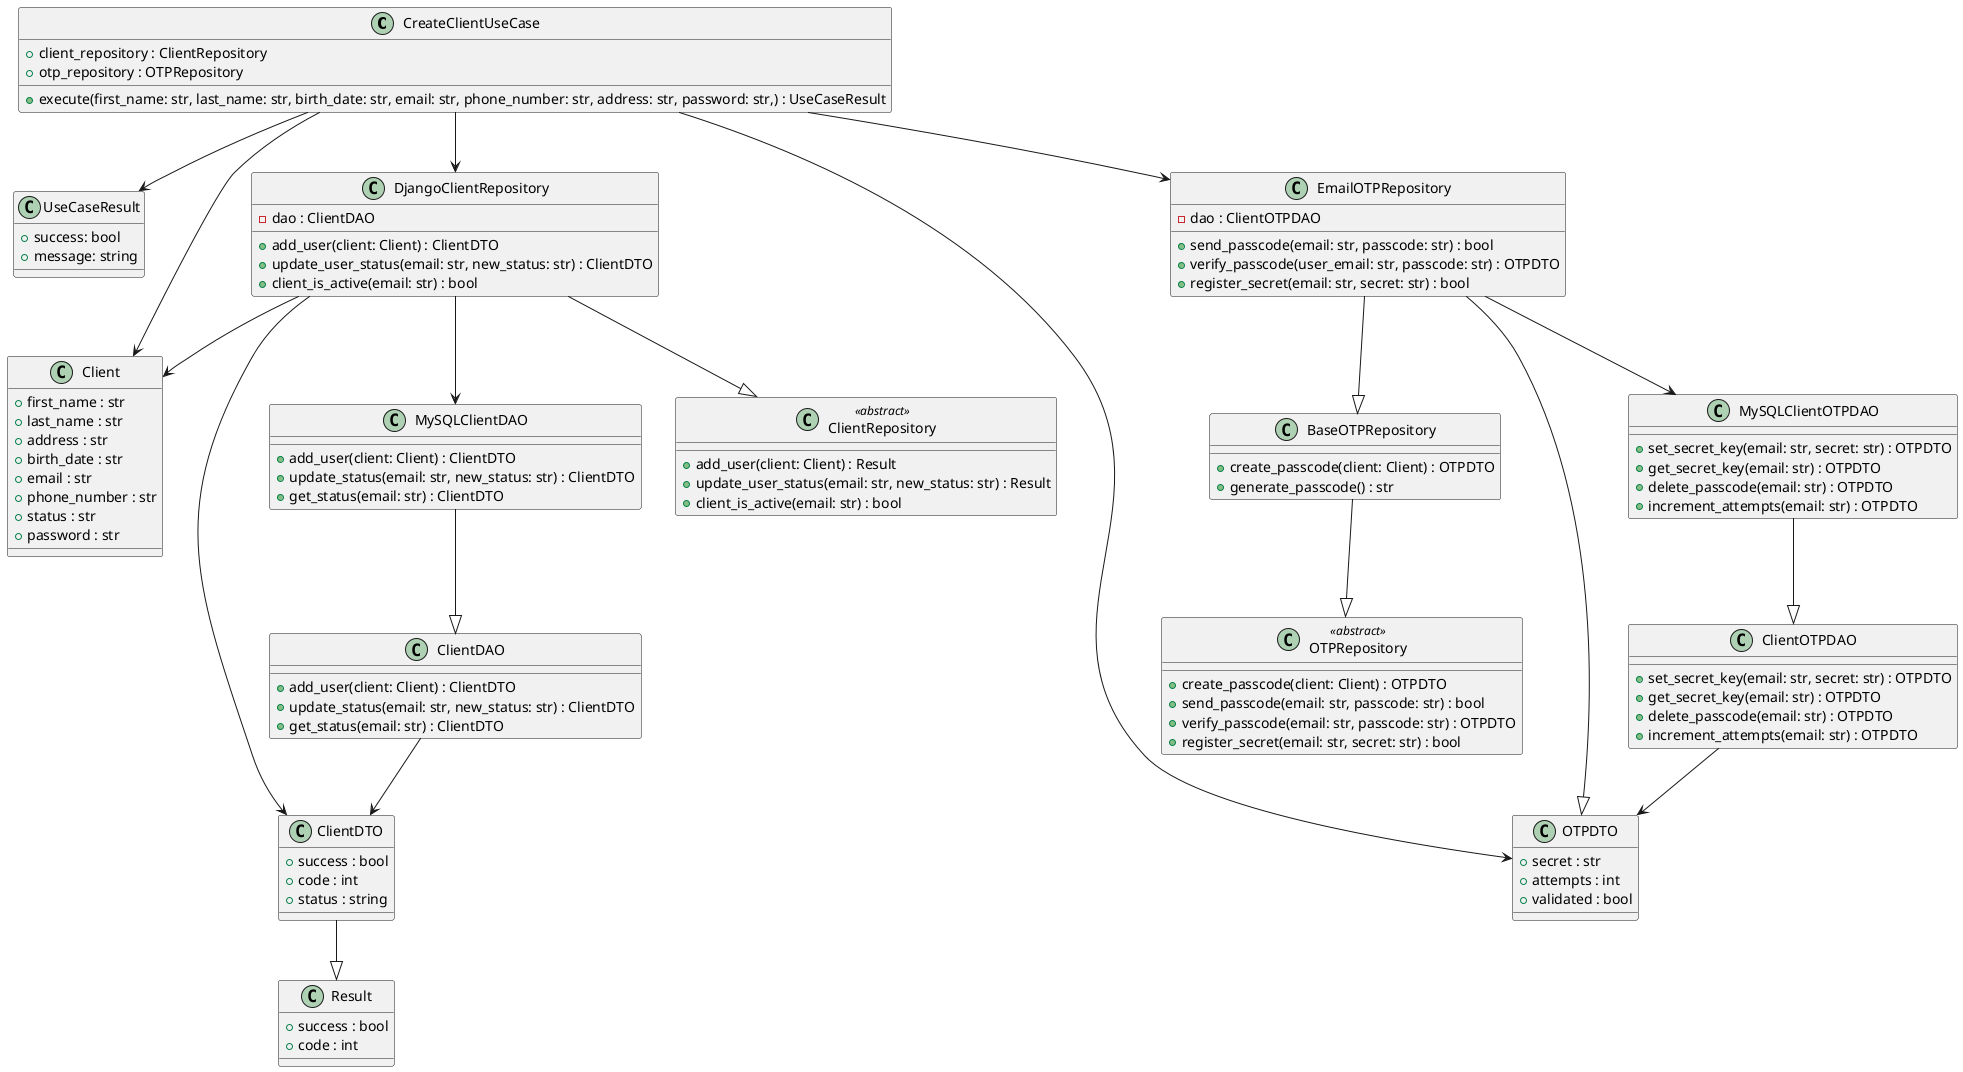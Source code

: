 @startuml
    class CreateClientUseCase{
        + client_repository : ClientRepository
        + otp_repository : OTPRepository
        + execute(first_name: str, last_name: str, birth_date: str, email: str, phone_number: str, address: str, password: str,) : UseCaseResult
    }

    class UseCaseResult{
       + success: bool
       + message: string
    }

    class ClientRepository <<abstract>> {
        + add_user(client: Client) : Result
        + update_user_status(email: str, new_status: str) : Result
        + client_is_active(email: str) : bool
    }

    class Result{
        + success : bool
        + code : int
    }

    class ClientDTO{
        + success : bool
        + code : int
        + status : string
    }

    class OTPDTO {
        +secret : str
        +attempts : int
        +validated : bool
    }

    class Client {
        +first_name : str
        +last_name : str
        +address : str
        +birth_date : str
        +email : str
        +phone_number : str
        +status : str
        +password : str
    }

    class OTPRepository <<abstract>> {
        + create_passcode(client: Client) : OTPDTO
        + send_passcode(email: str, passcode: str) : bool
        + verify_passcode(email: str, passcode: str) : OTPDTO
        + register_secret(email: str, secret: str) : bool
    }

    class DjangoClientRepository {
        -dao : ClientDAO
        +add_user(client: Client) : ClientDTO
        +update_user_status(email: str, new_status: str) : ClientDTO
        +client_is_active(email: str) : bool
    }

    class MySQLClientOTPDAO {
        +set_secret_key(email: str, secret: str) : OTPDTO
        +get_secret_key(email: str) : OTPDTO
        +delete_passcode(email: str) : OTPDTO
        +increment_attempts(email: str) : OTPDTO
    }

    class ClientOTPDAO {
        +set_secret_key(email: str, secret: str) : OTPDTO
        +get_secret_key(email: str) : OTPDTO
        +delete_passcode(email: str) : OTPDTO
        +increment_attempts(email: str) : OTPDTO
    }

    class EmailOTPRepository {
        -dao : ClientOTPDAO
        +send_passcode(email: str, passcode: str) : bool
        +verify_passcode(user_email: str, passcode: str) : OTPDTO
        +register_secret(email: str, secret: str) : bool
    }

    class BaseOTPRepository {
        +create_passcode(client: Client) : OTPDTO
        +generate_passcode() : str
    }

    class MySQLClientDAO {
        +add_user(client: Client) : ClientDTO
        +update_status(email: str, new_status: str) : ClientDTO
        +get_status(email: str) : ClientDTO
    }


    class ClientDAO{
        +add_user(client: Client) : ClientDTO
        +update_status(email: str, new_status: str) : ClientDTO
        +get_status(email: str) : ClientDTO
    }

MySQLClientOTPDAO --|> ClientOTPDAO
EmailOTPRepository --|> BaseOTPRepository
EmailOTPRepository --|> OTPDTO
EmailOTPRepository --> MySQLClientOTPDAO
BaseOTPRepository --|> OTPRepository
DjangoClientRepository --|> ClientRepository
DjangoClientRepository --> ClientDTO
DjangoClientRepository --> Client
ClientDAO--> ClientDTO
ClientDTO --|> Result
DjangoClientRepository --> MySQLClientDAO
MySQLClientDAO --|> ClientDAO
CreateClientUseCase --> DjangoClientRepository
CreateClientUseCase --> EmailOTPRepository
CreateClientUseCase --> OTPDTO
CreateClientUseCase --> Client
CreateClientUseCase --> UseCaseResult
ClientOTPDAO --> OTPDTO

@enduml
